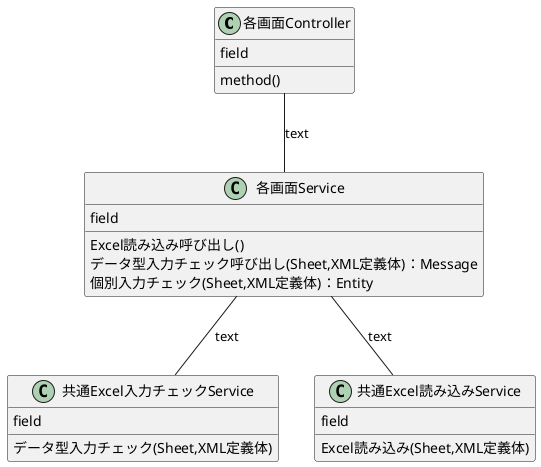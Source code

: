 @startuml
hide empty members

class 各画面Controller  {
    field
    method()
}

class 各画面Service  {
    field
    Excel読み込み呼び出し()
    データ型入力チェック呼び出し(Sheet,XML定義体)：Message
    個別入力チェック(Sheet,XML定義体)：Entity
}

class 共通Excel入力チェックService  {
    field
    データ型入力チェック(Sheet,XML定義体)
}

class 共通Excel読み込みService  {
    field
    Excel読み込み(Sheet,XML定義体)
}

各画面Controller -- 各画面Service : text
各画面Service -- 共通Excel入力チェックService : text
各画面Service -- 共通Excel読み込みService : text
@enduml